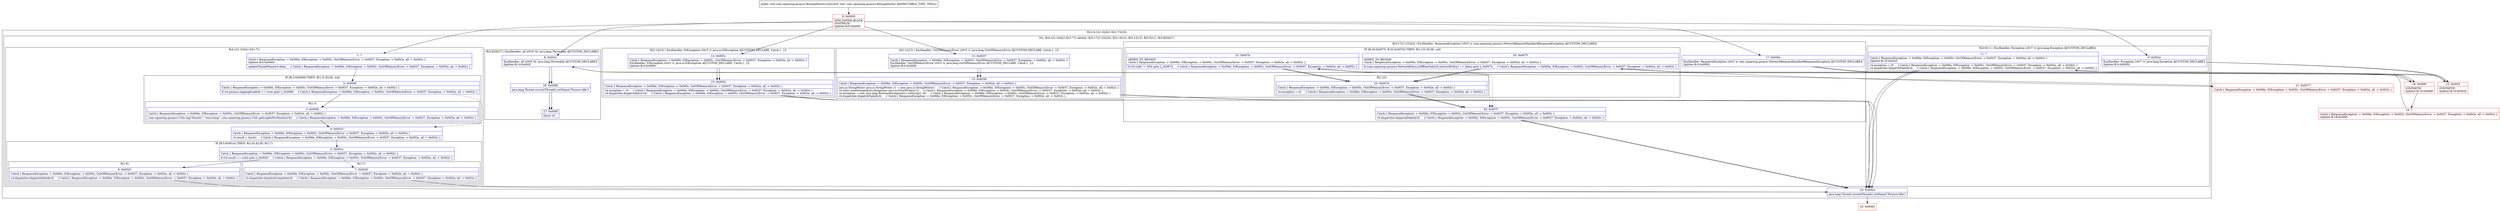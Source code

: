 digraph "CFG forcom.squareup.picasso.BitmapHunter.run()V" {
subgraph cluster_Region_278067025 {
label = "R(2:(4:1|(1:3)|4|(1:6)(1:7))|16)";
node [shape=record,color=blue];
subgraph cluster_TryCatchRegion_1052494659 {
label = "Try: R(4:1|(1:3)|4|(1:6)(1:7)) catches: R(3:17|(1:23)|24), R(2:14|15), R(2:12|13), R(2:9|11), R(3:8|26|27)";
node [shape=record,color=blue];
subgraph cluster_Region_1309140090 {
label = "R(4:1|(1:3)|4|(1:6)(1:7))";
node [shape=record,color=blue];
Node_1 [shape=record,label="{1\:\ ?|Catch:\{ ResponseException \-\> 0x006e, IOException \-\> 0x005c, OutOfMemoryError \-\> 0x0037, Exception \-\> 0x002e, all \-\> 0x002c \}\lSplitter:B:0:0x0000\l|updateThreadName(r4.data)     \/\/ Catch:\{ ResponseException \-\> 0x006e, IOException \-\> 0x005c, OutOfMemoryError \-\> 0x0037, Exception \-\> 0x002e, all \-\> 0x002c \}\l}"];
subgraph cluster_IfRegion_2068303001 {
label = "IF [B:2:0x0009] THEN: R(1:3) ELSE: null";
node [shape=record,color=blue];
Node_2 [shape=record,label="{2\:\ 0x0009|Catch:\{ ResponseException \-\> 0x006e, IOException \-\> 0x005c, OutOfMemoryError \-\> 0x0037, Exception \-\> 0x002e, all \-\> 0x002c \}\l|if (r4.picasso.loggingEnabled == true) goto L_0x000b     \/\/ Catch:\{ ResponseException \-\> 0x006e, IOException \-\> 0x005c, OutOfMemoryError \-\> 0x0037, Exception \-\> 0x002e, all \-\> 0x002c \}\l}"];
subgraph cluster_Region_2095613151 {
label = "R(1:3)";
node [shape=record,color=blue];
Node_3 [shape=record,label="{3\:\ 0x000b|Catch:\{ ResponseException \-\> 0x006e, IOException \-\> 0x005c, OutOfMemoryError \-\> 0x0037, Exception \-\> 0x002e, all \-\> 0x002c \}\l|com.squareup.picasso.Utils.log(\"Hunter\", \"executing\", com.squareup.picasso.Utils.getLogIdsForHunter(r4))     \/\/ Catch:\{ ResponseException \-\> 0x006e, IOException \-\> 0x005c, OutOfMemoryError \-\> 0x0037, Exception \-\> 0x002e, all \-\> 0x002c \}\l}"];
}
}
Node_4 [shape=record,label="{4\:\ 0x0016|Catch:\{ ResponseException \-\> 0x006e, IOException \-\> 0x005c, OutOfMemoryError \-\> 0x0037, Exception \-\> 0x002e, all \-\> 0x002c \}\l|r4.result = hunt()     \/\/ Catch:\{ ResponseException \-\> 0x006e, IOException \-\> 0x005c, OutOfMemoryError \-\> 0x0037, Exception \-\> 0x002e, all \-\> 0x002c \}\l}"];
subgraph cluster_IfRegion_485079506 {
label = "IF [B:5:0x001e] THEN: R(1:6) ELSE: R(1:7)";
node [shape=record,color=blue];
Node_5 [shape=record,label="{5\:\ 0x001e|Catch:\{ ResponseException \-\> 0x006e, IOException \-\> 0x005c, OutOfMemoryError \-\> 0x0037, Exception \-\> 0x002e, all \-\> 0x002c \}\l|if (r4.result == null) goto L_0x0020     \/\/ Catch:\{ ResponseException \-\> 0x006e, IOException \-\> 0x005c, OutOfMemoryError \-\> 0x0037, Exception \-\> 0x002e, all \-\> 0x002c \}\l}"];
subgraph cluster_Region_1841084929 {
label = "R(1:6)";
node [shape=record,color=blue];
Node_6 [shape=record,label="{6\:\ 0x0020|Catch:\{ ResponseException \-\> 0x006e, IOException \-\> 0x005c, OutOfMemoryError \-\> 0x0037, Exception \-\> 0x002e, all \-\> 0x002c \}\l|r4.dispatcher.dispatchFailed(r4)     \/\/ Catch:\{ ResponseException \-\> 0x006e, IOException \-\> 0x005c, OutOfMemoryError \-\> 0x0037, Exception \-\> 0x002e, all \-\> 0x002c \}\l}"];
}
subgraph cluster_Region_677019691 {
label = "R(1:7)";
node [shape=record,color=blue];
Node_7 [shape=record,label="{7\:\ 0x0026|Catch:\{ ResponseException \-\> 0x006e, IOException \-\> 0x005c, OutOfMemoryError \-\> 0x0037, Exception \-\> 0x002e, all \-\> 0x002c \}\l|r4.dispatcher.dispatchComplete(r4)     \/\/ Catch:\{ ResponseException \-\> 0x006e, IOException \-\> 0x005c, OutOfMemoryError \-\> 0x0037, Exception \-\> 0x002e, all \-\> 0x002c \}\l}"];
}
}
}
subgraph cluster_Region_279721859 {
label = "R(3:17|(1:23)|24) | ExcHandler: ResponseException (r0v0 'e' com.squareup.picasso.NetworkRequestHandler$ResponseException A[CUSTOM_DECLARE])\l";
node [shape=record,color=blue];
Node_17 [shape=record,label="{17\:\ 0x006e|ExcHandler: ResponseException (r0v0 'e' com.squareup.picasso.NetworkRequestHandler$ResponseException A[CUSTOM_DECLARE])\lSplitter:B:0:0x0000\l}"];
subgraph cluster_IfRegion_1096432493 {
label = "IF [B:20:0x0075, B:22:0x007b] THEN: R(1:23) ELSE: null";
node [shape=record,color=blue];
Node_20 [shape=record,label="{20\:\ 0x0075|ADDED_TO_REGION\lCatch:\{ ResponseException \-\> 0x006e, IOException \-\> 0x005c, OutOfMemoryError \-\> 0x0037, Exception \-\> 0x002e, all \-\> 0x002c \}\l|if (com.squareup.picasso.NetworkPolicy.isOfflineOnly(r0.networkPolicy) == false) goto L_0x007d     \/\/ Catch:\{ ResponseException \-\> 0x006e, IOException \-\> 0x005c, OutOfMemoryError \-\> 0x0037, Exception \-\> 0x002e, all \-\> 0x002c \}\l}"];
Node_22 [shape=record,label="{22\:\ 0x007b|ADDED_TO_REGION\lCatch:\{ ResponseException \-\> 0x006e, IOException \-\> 0x005c, OutOfMemoryError \-\> 0x0037, Exception \-\> 0x002e, all \-\> 0x002c \}\l|if (r0.code != 504) goto L_0x007d     \/\/ Catch:\{ ResponseException \-\> 0x006e, IOException \-\> 0x005c, OutOfMemoryError \-\> 0x0037, Exception \-\> 0x002e, all \-\> 0x002c \}\l}"];
subgraph cluster_Region_1228865013 {
label = "R(1:23)";
node [shape=record,color=blue];
Node_23 [shape=record,label="{23\:\ 0x007d|Catch:\{ ResponseException \-\> 0x006e, IOException \-\> 0x005c, OutOfMemoryError \-\> 0x0037, Exception \-\> 0x002e, all \-\> 0x002c \}\l|r4.exception = r0     \/\/ Catch:\{ ResponseException \-\> 0x006e, IOException \-\> 0x005c, OutOfMemoryError \-\> 0x0037, Exception \-\> 0x002e, all \-\> 0x002c \}\l}"];
}
}
Node_24 [shape=record,label="{24\:\ 0x007f|Catch:\{ ResponseException \-\> 0x006e, IOException \-\> 0x005c, OutOfMemoryError \-\> 0x0037, Exception \-\> 0x002e, all \-\> 0x002c \}\l|r4.dispatcher.dispatchFailed(r4)     \/\/ Catch:\{ ResponseException \-\> 0x006e, IOException \-\> 0x005c, OutOfMemoryError \-\> 0x0037, Exception \-\> 0x002e, all \-\> 0x002c \}\l}"];
}
subgraph cluster_Region_899245857 {
label = "R(2:14|15) | ExcHandler: IOException (r0v3 'e' java.io.IOException A[CUSTOM_DECLARE, Catch:\{  \}])\l";
node [shape=record,color=blue];
Node_14 [shape=record,label="{14\:\ 0x005c|Catch:\{ ResponseException \-\> 0x006e, IOException \-\> 0x005c, OutOfMemoryError \-\> 0x0037, Exception \-\> 0x002e, all \-\> 0x002c \}\lExcHandler: IOException (r0v3 'e' java.io.IOException A[CUSTOM_DECLARE, Catch:\{  \}])\lSplitter:B:0:0x0000\l}"];
Node_15 [shape=record,label="{15\:\ 0x005d|Catch:\{ ResponseException \-\> 0x006e, IOException \-\> 0x005c, OutOfMemoryError \-\> 0x0037, Exception \-\> 0x002e, all \-\> 0x002c \}\l|r4.exception = r0     \/\/ Catch:\{ ResponseException \-\> 0x006e, IOException \-\> 0x005c, OutOfMemoryError \-\> 0x0037, Exception \-\> 0x002e, all \-\> 0x002c \}\lr4.dispatcher.dispatchRetry(r4)     \/\/ Catch:\{ ResponseException \-\> 0x006e, IOException \-\> 0x005c, OutOfMemoryError \-\> 0x0037, Exception \-\> 0x002e, all \-\> 0x002c \}\l}"];
}
subgraph cluster_Region_2027729776 {
label = "R(2:12|13) | ExcHandler: OutOfMemoryError (r0v5 'e' java.lang.OutOfMemoryError A[CUSTOM_DECLARE, Catch:\{  \}])\l";
node [shape=record,color=blue];
Node_12 [shape=record,label="{12\:\ 0x0037|Catch:\{ ResponseException \-\> 0x006e, IOException \-\> 0x005c, OutOfMemoryError \-\> 0x0037, Exception \-\> 0x002e, all \-\> 0x002c \}\lExcHandler: OutOfMemoryError (r0v5 'e' java.lang.OutOfMemoryError A[CUSTOM_DECLARE, Catch:\{  \}])\lSplitter:B:0:0x0000\l}"];
Node_13 [shape=record,label="{13\:\ 0x0038|Catch:\{ ResponseException \-\> 0x006e, IOException \-\> 0x005c, OutOfMemoryError \-\> 0x0037, Exception \-\> 0x002e, all \-\> 0x002c \}\l|java.io.StringWriter java.io.StringWriter r1 = new java.io.StringWriter()     \/\/ Catch:\{ ResponseException \-\> 0x006e, IOException \-\> 0x005c, OutOfMemoryError \-\> 0x0037, Exception \-\> 0x002e, all \-\> 0x002c \}\lr4.stats.createSnapshot().dump(new java.io.PrintWriter(r1))     \/\/ Catch:\{ ResponseException \-\> 0x006e, IOException \-\> 0x005c, OutOfMemoryError \-\> 0x0037, Exception \-\> 0x002e, all \-\> 0x002c \}\lr4.exception = new java.lang.RuntimeException(r1.toString(), r0)     \/\/ Catch:\{ ResponseException \-\> 0x006e, IOException \-\> 0x005c, OutOfMemoryError \-\> 0x0037, Exception \-\> 0x002e, all \-\> 0x002c \}\lr4.dispatcher.dispatchFailed(r4)     \/\/ Catch:\{ ResponseException \-\> 0x006e, IOException \-\> 0x005c, OutOfMemoryError \-\> 0x0037, Exception \-\> 0x002e, all \-\> 0x002c \}\l}"];
}
subgraph cluster_Region_1157127742 {
label = "R(2:9|11) | ExcHandler: Exception (r0v7 'e' java.lang.Exception A[CUSTOM_DECLARE])\l";
node [shape=record,color=blue];
Node_9 [shape=record,label="{9\:\ 0x002e|ExcHandler: Exception (r0v7 'e' java.lang.Exception A[CUSTOM_DECLARE])\lSplitter:B:0:0x0000\l}"];
Node_11 [shape=record,label="{11\:\ ?|Catch:\{ ResponseException \-\> 0x006e, IOException \-\> 0x005c, OutOfMemoryError \-\> 0x0037, Exception \-\> 0x002e, all \-\> 0x002c \}\lSplitter:B:10:0x002f\l|r4.exception = r0     \/\/ Catch:\{ ResponseException \-\> 0x006e, IOException \-\> 0x005c, OutOfMemoryError \-\> 0x0037, Exception \-\> 0x002e, all \-\> 0x002c \}\lr4.dispatcher.dispatchFailed(r4)     \/\/ Catch:\{ ResponseException \-\> 0x006e, IOException \-\> 0x005c, OutOfMemoryError \-\> 0x0037, Exception \-\> 0x002e, all \-\> 0x002c \}\l}"];
}
subgraph cluster_Region_1416201375 {
label = "R(3:8|26|27) | ExcHandler: all (r0v9 'th' java.lang.Throwable A[CUSTOM_DECLARE])\l";
node [shape=record,color=blue];
Node_8 [shape=record,label="{8\:\ 0x002c|ExcHandler: all (r0v9 'th' java.lang.Throwable A[CUSTOM_DECLARE])\lSplitter:B:10:0x002f\l}"];
Node_26 [shape=record,label="{26\:\ 0x0086|java.lang.Thread.currentThread().setName(\"Picasso\-Idle\")\l}"];
Node_27 [shape=record,label="{27\:\ 0x008f|throw r0\l}"];
}
}
Node_16 [shape=record,label="{16\:\ 0x0064|java.lang.Thread.currentThread().setName(\"Picasso\-Idle\")\l}"];
}
subgraph cluster_Region_279721859 {
label = "R(3:17|(1:23)|24) | ExcHandler: ResponseException (r0v0 'e' com.squareup.picasso.NetworkRequestHandler$ResponseException A[CUSTOM_DECLARE])\l";
node [shape=record,color=blue];
Node_17 [shape=record,label="{17\:\ 0x006e|ExcHandler: ResponseException (r0v0 'e' com.squareup.picasso.NetworkRequestHandler$ResponseException A[CUSTOM_DECLARE])\lSplitter:B:0:0x0000\l}"];
subgraph cluster_IfRegion_1096432493 {
label = "IF [B:20:0x0075, B:22:0x007b] THEN: R(1:23) ELSE: null";
node [shape=record,color=blue];
Node_20 [shape=record,label="{20\:\ 0x0075|ADDED_TO_REGION\lCatch:\{ ResponseException \-\> 0x006e, IOException \-\> 0x005c, OutOfMemoryError \-\> 0x0037, Exception \-\> 0x002e, all \-\> 0x002c \}\l|if (com.squareup.picasso.NetworkPolicy.isOfflineOnly(r0.networkPolicy) == false) goto L_0x007d     \/\/ Catch:\{ ResponseException \-\> 0x006e, IOException \-\> 0x005c, OutOfMemoryError \-\> 0x0037, Exception \-\> 0x002e, all \-\> 0x002c \}\l}"];
Node_22 [shape=record,label="{22\:\ 0x007b|ADDED_TO_REGION\lCatch:\{ ResponseException \-\> 0x006e, IOException \-\> 0x005c, OutOfMemoryError \-\> 0x0037, Exception \-\> 0x002e, all \-\> 0x002c \}\l|if (r0.code != 504) goto L_0x007d     \/\/ Catch:\{ ResponseException \-\> 0x006e, IOException \-\> 0x005c, OutOfMemoryError \-\> 0x0037, Exception \-\> 0x002e, all \-\> 0x002c \}\l}"];
subgraph cluster_Region_1228865013 {
label = "R(1:23)";
node [shape=record,color=blue];
Node_23 [shape=record,label="{23\:\ 0x007d|Catch:\{ ResponseException \-\> 0x006e, IOException \-\> 0x005c, OutOfMemoryError \-\> 0x0037, Exception \-\> 0x002e, all \-\> 0x002c \}\l|r4.exception = r0     \/\/ Catch:\{ ResponseException \-\> 0x006e, IOException \-\> 0x005c, OutOfMemoryError \-\> 0x0037, Exception \-\> 0x002e, all \-\> 0x002c \}\l}"];
}
}
Node_24 [shape=record,label="{24\:\ 0x007f|Catch:\{ ResponseException \-\> 0x006e, IOException \-\> 0x005c, OutOfMemoryError \-\> 0x0037, Exception \-\> 0x002e, all \-\> 0x002c \}\l|r4.dispatcher.dispatchFailed(r4)     \/\/ Catch:\{ ResponseException \-\> 0x006e, IOException \-\> 0x005c, OutOfMemoryError \-\> 0x0037, Exception \-\> 0x002e, all \-\> 0x002c \}\l}"];
}
subgraph cluster_Region_899245857 {
label = "R(2:14|15) | ExcHandler: IOException (r0v3 'e' java.io.IOException A[CUSTOM_DECLARE, Catch:\{  \}])\l";
node [shape=record,color=blue];
Node_14 [shape=record,label="{14\:\ 0x005c|Catch:\{ ResponseException \-\> 0x006e, IOException \-\> 0x005c, OutOfMemoryError \-\> 0x0037, Exception \-\> 0x002e, all \-\> 0x002c \}\lExcHandler: IOException (r0v3 'e' java.io.IOException A[CUSTOM_DECLARE, Catch:\{  \}])\lSplitter:B:0:0x0000\l}"];
Node_15 [shape=record,label="{15\:\ 0x005d|Catch:\{ ResponseException \-\> 0x006e, IOException \-\> 0x005c, OutOfMemoryError \-\> 0x0037, Exception \-\> 0x002e, all \-\> 0x002c \}\l|r4.exception = r0     \/\/ Catch:\{ ResponseException \-\> 0x006e, IOException \-\> 0x005c, OutOfMemoryError \-\> 0x0037, Exception \-\> 0x002e, all \-\> 0x002c \}\lr4.dispatcher.dispatchRetry(r4)     \/\/ Catch:\{ ResponseException \-\> 0x006e, IOException \-\> 0x005c, OutOfMemoryError \-\> 0x0037, Exception \-\> 0x002e, all \-\> 0x002c \}\l}"];
}
subgraph cluster_Region_2027729776 {
label = "R(2:12|13) | ExcHandler: OutOfMemoryError (r0v5 'e' java.lang.OutOfMemoryError A[CUSTOM_DECLARE, Catch:\{  \}])\l";
node [shape=record,color=blue];
Node_12 [shape=record,label="{12\:\ 0x0037|Catch:\{ ResponseException \-\> 0x006e, IOException \-\> 0x005c, OutOfMemoryError \-\> 0x0037, Exception \-\> 0x002e, all \-\> 0x002c \}\lExcHandler: OutOfMemoryError (r0v5 'e' java.lang.OutOfMemoryError A[CUSTOM_DECLARE, Catch:\{  \}])\lSplitter:B:0:0x0000\l}"];
Node_13 [shape=record,label="{13\:\ 0x0038|Catch:\{ ResponseException \-\> 0x006e, IOException \-\> 0x005c, OutOfMemoryError \-\> 0x0037, Exception \-\> 0x002e, all \-\> 0x002c \}\l|java.io.StringWriter java.io.StringWriter r1 = new java.io.StringWriter()     \/\/ Catch:\{ ResponseException \-\> 0x006e, IOException \-\> 0x005c, OutOfMemoryError \-\> 0x0037, Exception \-\> 0x002e, all \-\> 0x002c \}\lr4.stats.createSnapshot().dump(new java.io.PrintWriter(r1))     \/\/ Catch:\{ ResponseException \-\> 0x006e, IOException \-\> 0x005c, OutOfMemoryError \-\> 0x0037, Exception \-\> 0x002e, all \-\> 0x002c \}\lr4.exception = new java.lang.RuntimeException(r1.toString(), r0)     \/\/ Catch:\{ ResponseException \-\> 0x006e, IOException \-\> 0x005c, OutOfMemoryError \-\> 0x0037, Exception \-\> 0x002e, all \-\> 0x002c \}\lr4.dispatcher.dispatchFailed(r4)     \/\/ Catch:\{ ResponseException \-\> 0x006e, IOException \-\> 0x005c, OutOfMemoryError \-\> 0x0037, Exception \-\> 0x002e, all \-\> 0x002c \}\l}"];
}
subgraph cluster_Region_1157127742 {
label = "R(2:9|11) | ExcHandler: Exception (r0v7 'e' java.lang.Exception A[CUSTOM_DECLARE])\l";
node [shape=record,color=blue];
Node_9 [shape=record,label="{9\:\ 0x002e|ExcHandler: Exception (r0v7 'e' java.lang.Exception A[CUSTOM_DECLARE])\lSplitter:B:0:0x0000\l}"];
Node_11 [shape=record,label="{11\:\ ?|Catch:\{ ResponseException \-\> 0x006e, IOException \-\> 0x005c, OutOfMemoryError \-\> 0x0037, Exception \-\> 0x002e, all \-\> 0x002c \}\lSplitter:B:10:0x002f\l|r4.exception = r0     \/\/ Catch:\{ ResponseException \-\> 0x006e, IOException \-\> 0x005c, OutOfMemoryError \-\> 0x0037, Exception \-\> 0x002e, all \-\> 0x002c \}\lr4.dispatcher.dispatchFailed(r4)     \/\/ Catch:\{ ResponseException \-\> 0x006e, IOException \-\> 0x005c, OutOfMemoryError \-\> 0x0037, Exception \-\> 0x002e, all \-\> 0x002c \}\l}"];
}
subgraph cluster_Region_1416201375 {
label = "R(3:8|26|27) | ExcHandler: all (r0v9 'th' java.lang.Throwable A[CUSTOM_DECLARE])\l";
node [shape=record,color=blue];
Node_8 [shape=record,label="{8\:\ 0x002c|ExcHandler: all (r0v9 'th' java.lang.Throwable A[CUSTOM_DECLARE])\lSplitter:B:10:0x002f\l}"];
Node_26 [shape=record,label="{26\:\ 0x0086|java.lang.Thread.currentThread().setName(\"Picasso\-Idle\")\l}"];
Node_27 [shape=record,label="{27\:\ 0x008f|throw r0\l}"];
}
Node_0 [shape=record,color=red,label="{0\:\ 0x0000|MTH_ENTER_BLOCK\lSYNTHETIC\lSplitter:B:0:0x0000\l}"];
Node_10 [shape=record,color=red,label="{10\:\ 0x002f|SYNTHETIC\lSplitter:B:10:0x002f\l}"];
Node_18 [shape=record,color=red,label="{18\:\ 0x006f|SYNTHETIC\lSplitter:B:18:0x006f\l}"];
Node_19 [shape=record,color=red,label="{19\:\ ?|Catch:\{ ResponseException \-\> 0x006e, IOException \-\> 0x005c, OutOfMemoryError \-\> 0x0037, Exception \-\> 0x002e, all \-\> 0x002c \}\lSplitter:B:18:0x006f\l}"];
Node_21 [shape=record,color=red,label="{21\:\ 0x0077|Catch:\{ ResponseException \-\> 0x006e, IOException \-\> 0x005c, OutOfMemoryError \-\> 0x0037, Exception \-\> 0x002e, all \-\> 0x002c \}\l}"];
Node_25 [shape=record,color=red,label="{25\:\ 0x0085}"];
MethodNode[shape=record,label="{public void com.squareup.picasso.BitmapHunter.run((r4v0 'this' com.squareup.picasso.BitmapHunter A[IMMUTABLE_TYPE, THIS])) }"];
MethodNode -> Node_0;
Node_1 -> Node_2;
Node_2 -> Node_3;
Node_2 -> Node_4[style=dashed];
Node_3 -> Node_4;
Node_4 -> Node_5;
Node_5 -> Node_6;
Node_5 -> Node_7[style=dashed];
Node_6 -> Node_16;
Node_7 -> Node_16;
Node_17 -> Node_18;
Node_20 -> Node_21[style=dashed];
Node_20 -> Node_23;
Node_22 -> Node_23;
Node_22 -> Node_24[style=dashed];
Node_23 -> Node_24;
Node_24 -> Node_16;
Node_14 -> Node_15;
Node_15 -> Node_16;
Node_12 -> Node_13;
Node_13 -> Node_16;
Node_9 -> Node_10;
Node_11 -> Node_16;
Node_8 -> Node_26;
Node_26 -> Node_27;
Node_16 -> Node_25;
Node_17 -> Node_18;
Node_20 -> Node_21[style=dashed];
Node_20 -> Node_23;
Node_22 -> Node_23;
Node_22 -> Node_24[style=dashed];
Node_23 -> Node_24;
Node_24 -> Node_16;
Node_14 -> Node_15;
Node_15 -> Node_16;
Node_12 -> Node_13;
Node_13 -> Node_16;
Node_9 -> Node_10;
Node_11 -> Node_16;
Node_8 -> Node_26;
Node_26 -> Node_27;
Node_0 -> Node_1;
Node_0 -> Node_17;
Node_0 -> Node_14;
Node_0 -> Node_12;
Node_0 -> Node_9;
Node_0 -> Node_8;
Node_10 -> Node_11;
Node_10 -> Node_8;
Node_18 -> Node_19;
Node_18 -> Node_8;
Node_19 -> Node_20;
Node_21 -> Node_22;
}

